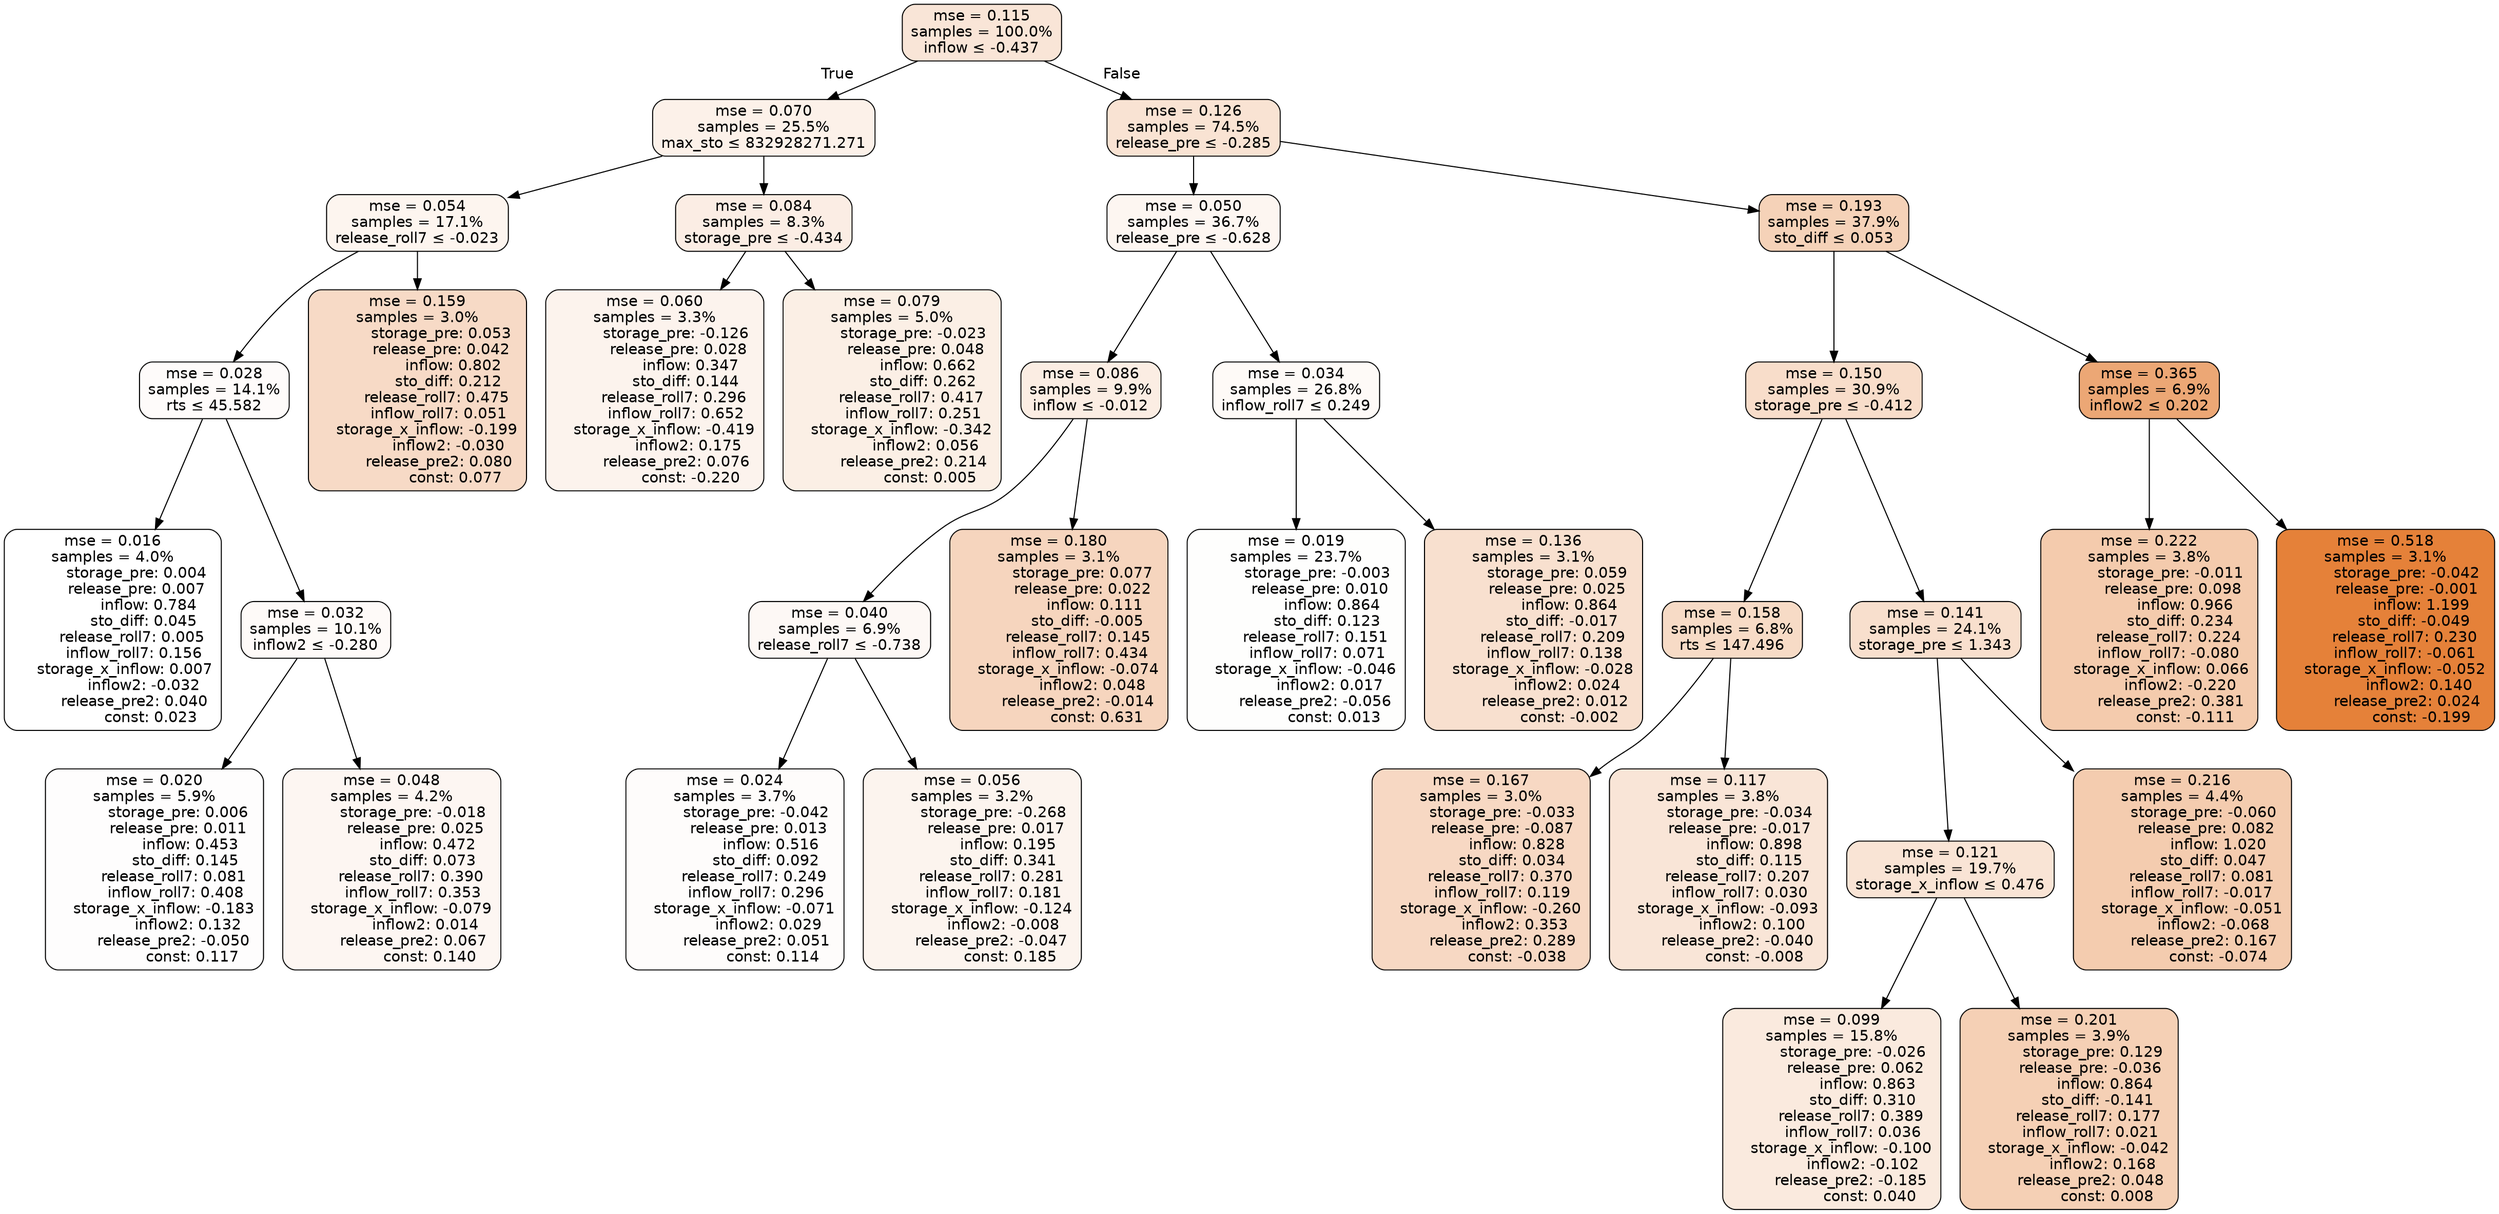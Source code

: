 digraph tree {
bgcolor="transparent"
node [shape=rectangle, style="filled, rounded", color="black", fontname=helvetica] ;
edge [fontname=helvetica] ;
	"0" [label="mse = 0.115
samples = 100.0%
inflow &le; -0.437", fillcolor="#f9e5d7"]
	"1" [label="mse = 0.070
samples = 25.5%
max_sto &le; 832928271.271", fillcolor="#fcf1e9"]
	"2" [label="mse = 0.054
samples = 17.1%
release_roll7 &le; -0.023", fillcolor="#fdf5ef"]
	"3" [label="mse = 0.028
samples = 14.1%
rts &le; 45.582", fillcolor="#fefbfa"]
	"4" [label="mse = 0.016
samples = 4.0%
          storage_pre: 0.004
          release_pre: 0.007
               inflow: 0.784
             sto_diff: 0.045
        release_roll7: 0.005
         inflow_roll7: 0.156
     storage_x_inflow: 0.007
             inflow2: -0.032
         release_pre2: 0.040
                const: 0.023", fillcolor="#ffffff"]
	"5" [label="mse = 0.032
samples = 10.1%
inflow2 &le; -0.280", fillcolor="#fefaf8"]
	"6" [label="mse = 0.020
samples = 5.9%
          storage_pre: 0.006
          release_pre: 0.011
               inflow: 0.453
             sto_diff: 0.145
        release_roll7: 0.081
         inflow_roll7: 0.408
    storage_x_inflow: -0.183
              inflow2: 0.132
        release_pre2: -0.050
                const: 0.117", fillcolor="#fefdfd"]
	"7" [label="mse = 0.048
samples = 4.2%
         storage_pre: -0.018
          release_pre: 0.025
               inflow: 0.472
             sto_diff: 0.073
        release_roll7: 0.390
         inflow_roll7: 0.353
    storage_x_inflow: -0.079
              inflow2: 0.014
         release_pre2: 0.067
                const: 0.140", fillcolor="#fdf6f2"]
	"8" [label="mse = 0.159
samples = 3.0%
          storage_pre: 0.053
          release_pre: 0.042
               inflow: 0.802
             sto_diff: 0.212
        release_roll7: 0.475
         inflow_roll7: 0.051
    storage_x_inflow: -0.199
             inflow2: -0.030
         release_pre2: 0.080
                const: 0.077", fillcolor="#f7dac6"]
	"9" [label="mse = 0.084
samples = 8.3%
storage_pre &le; -0.434", fillcolor="#fbede4"]
	"10" [label="mse = 0.060
samples = 3.3%
         storage_pre: -0.126
          release_pre: 0.028
               inflow: 0.347
             sto_diff: 0.144
        release_roll7: 0.296
         inflow_roll7: 0.652
    storage_x_inflow: -0.419
              inflow2: 0.175
         release_pre2: 0.076
               const: -0.220", fillcolor="#fcf3ed"]
	"11" [label="mse = 0.079
samples = 5.0%
         storage_pre: -0.023
          release_pre: 0.048
               inflow: 0.662
             sto_diff: 0.262
        release_roll7: 0.417
         inflow_roll7: 0.251
    storage_x_inflow: -0.342
              inflow2: 0.056
         release_pre2: 0.214
                const: 0.005", fillcolor="#fbefe5"]
	"12" [label="mse = 0.126
samples = 74.5%
release_pre &le; -0.285", fillcolor="#f9e3d3"]
	"13" [label="mse = 0.050
samples = 36.7%
release_pre &le; -0.628", fillcolor="#fdf6f1"]
	"14" [label="mse = 0.086
samples = 9.9%
inflow &le; -0.012", fillcolor="#fbede3"]
	"15" [label="mse = 0.040
samples = 6.9%
release_roll7 &le; -0.738", fillcolor="#fdf8f5"]
	"16" [label="mse = 0.024
samples = 3.7%
         storage_pre: -0.042
          release_pre: 0.013
               inflow: 0.516
             sto_diff: 0.092
        release_roll7: 0.249
         inflow_roll7: 0.296
    storage_x_inflow: -0.071
              inflow2: 0.029
         release_pre2: 0.051
                const: 0.114", fillcolor="#fefcfb"]
	"17" [label="mse = 0.056
samples = 3.2%
         storage_pre: -0.268
          release_pre: 0.017
               inflow: 0.195
             sto_diff: 0.341
        release_roll7: 0.281
         inflow_roll7: 0.181
    storage_x_inflow: -0.124
             inflow2: -0.008
        release_pre2: -0.047
                const: 0.185", fillcolor="#fcf4ee"]
	"18" [label="mse = 0.180
samples = 3.1%
          storage_pre: 0.077
          release_pre: 0.022
               inflow: 0.111
            sto_diff: -0.005
        release_roll7: 0.145
         inflow_roll7: 0.434
    storage_x_inflow: -0.074
              inflow2: 0.048
        release_pre2: -0.014
                const: 0.631", fillcolor="#f6d5be"]
	"19" [label="mse = 0.034
samples = 26.8%
inflow_roll7 &le; 0.249", fillcolor="#fefaf7"]
	"20" [label="mse = 0.019
samples = 23.7%
         storage_pre: -0.003
          release_pre: 0.010
               inflow: 0.864
             sto_diff: 0.123
        release_roll7: 0.151
         inflow_roll7: 0.071
    storage_x_inflow: -0.046
              inflow2: 0.017
        release_pre2: -0.056
                const: 0.013", fillcolor="#fefefd"]
	"21" [label="mse = 0.136
samples = 3.1%
          storage_pre: 0.059
          release_pre: 0.025
               inflow: 0.864
            sto_diff: -0.017
        release_roll7: 0.209
         inflow_roll7: 0.138
    storage_x_inflow: -0.028
              inflow2: 0.024
         release_pre2: 0.012
               const: -0.002", fillcolor="#f8e0cf"]
	"22" [label="mse = 0.193
samples = 37.9%
sto_diff &le; 0.053", fillcolor="#f5d2b8"]
	"23" [label="mse = 0.150
samples = 30.9%
storage_pre &le; -0.412", fillcolor="#f8ddca"]
	"24" [label="mse = 0.158
samples = 6.8%
rts &le; 147.496", fillcolor="#f7dbc6"]
	"25" [label="mse = 0.167
samples = 3.0%
         storage_pre: -0.033
         release_pre: -0.087
               inflow: 0.828
             sto_diff: 0.034
        release_roll7: 0.370
         inflow_roll7: 0.119
    storage_x_inflow: -0.260
              inflow2: 0.353
         release_pre2: 0.289
               const: -0.038", fillcolor="#f7d8c3"]
	"26" [label="mse = 0.117
samples = 3.8%
         storage_pre: -0.034
         release_pre: -0.017
               inflow: 0.898
             sto_diff: 0.115
        release_roll7: 0.207
         inflow_roll7: 0.030
    storage_x_inflow: -0.093
              inflow2: 0.100
        release_pre2: -0.040
               const: -0.008", fillcolor="#f9e5d7"]
	"27" [label="mse = 0.141
samples = 24.1%
storage_pre &le; 1.343", fillcolor="#f8dfcd"]
	"28" [label="mse = 0.121
samples = 19.7%
storage_x_inflow &le; 0.476", fillcolor="#f9e4d5"]
	"29" [label="mse = 0.099
samples = 15.8%
         storage_pre: -0.026
          release_pre: 0.062
               inflow: 0.863
             sto_diff: 0.310
        release_roll7: 0.389
         inflow_roll7: 0.036
    storage_x_inflow: -0.100
             inflow2: -0.102
        release_pre2: -0.185
                const: 0.040", fillcolor="#faeade"]
	"30" [label="mse = 0.201
samples = 3.9%
          storage_pre: 0.129
         release_pre: -0.036
               inflow: 0.864
            sto_diff: -0.141
        release_roll7: 0.177
         inflow_roll7: 0.021
    storage_x_inflow: -0.042
              inflow2: 0.168
         release_pre2: 0.048
                const: 0.008", fillcolor="#f5d0b5"]
	"31" [label="mse = 0.216
samples = 4.4%
         storage_pre: -0.060
          release_pre: 0.082
               inflow: 1.020
             sto_diff: 0.047
        release_roll7: 0.081
        inflow_roll7: -0.017
    storage_x_inflow: -0.051
             inflow2: -0.068
         release_pre2: 0.167
               const: -0.074", fillcolor="#f4ccaf"]
	"32" [label="mse = 0.365
samples = 6.9%
inflow2 &le; 0.202", fillcolor="#eca775"]
	"33" [label="mse = 0.222
samples = 3.8%
         storage_pre: -0.011
          release_pre: 0.098
               inflow: 0.966
             sto_diff: 0.234
        release_roll7: 0.224
        inflow_roll7: -0.080
     storage_x_inflow: 0.066
             inflow2: -0.220
         release_pre2: 0.381
               const: -0.111", fillcolor="#f4cbad"]
	"34" [label="mse = 0.518
samples = 3.1%
         storage_pre: -0.042
         release_pre: -0.001
               inflow: 1.199
            sto_diff: -0.049
        release_roll7: 0.230
        inflow_roll7: -0.061
    storage_x_inflow: -0.052
              inflow2: 0.140
         release_pre2: 0.024
               const: -0.199", fillcolor="#e58139"]

	"0" -> "1" [labeldistance=2.5, labelangle=45, headlabel="True"]
	"1" -> "2"
	"2" -> "3"
	"3" -> "4"
	"3" -> "5"
	"5" -> "6"
	"5" -> "7"
	"2" -> "8"
	"1" -> "9"
	"9" -> "10"
	"9" -> "11"
	"0" -> "12" [labeldistance=2.5, labelangle=-45, headlabel="False"]
	"12" -> "13"
	"13" -> "14"
	"14" -> "15"
	"15" -> "16"
	"15" -> "17"
	"14" -> "18"
	"13" -> "19"
	"19" -> "20"
	"19" -> "21"
	"12" -> "22"
	"22" -> "23"
	"23" -> "24"
	"24" -> "25"
	"24" -> "26"
	"23" -> "27"
	"27" -> "28"
	"28" -> "29"
	"28" -> "30"
	"27" -> "31"
	"22" -> "32"
	"32" -> "33"
	"32" -> "34"
}
